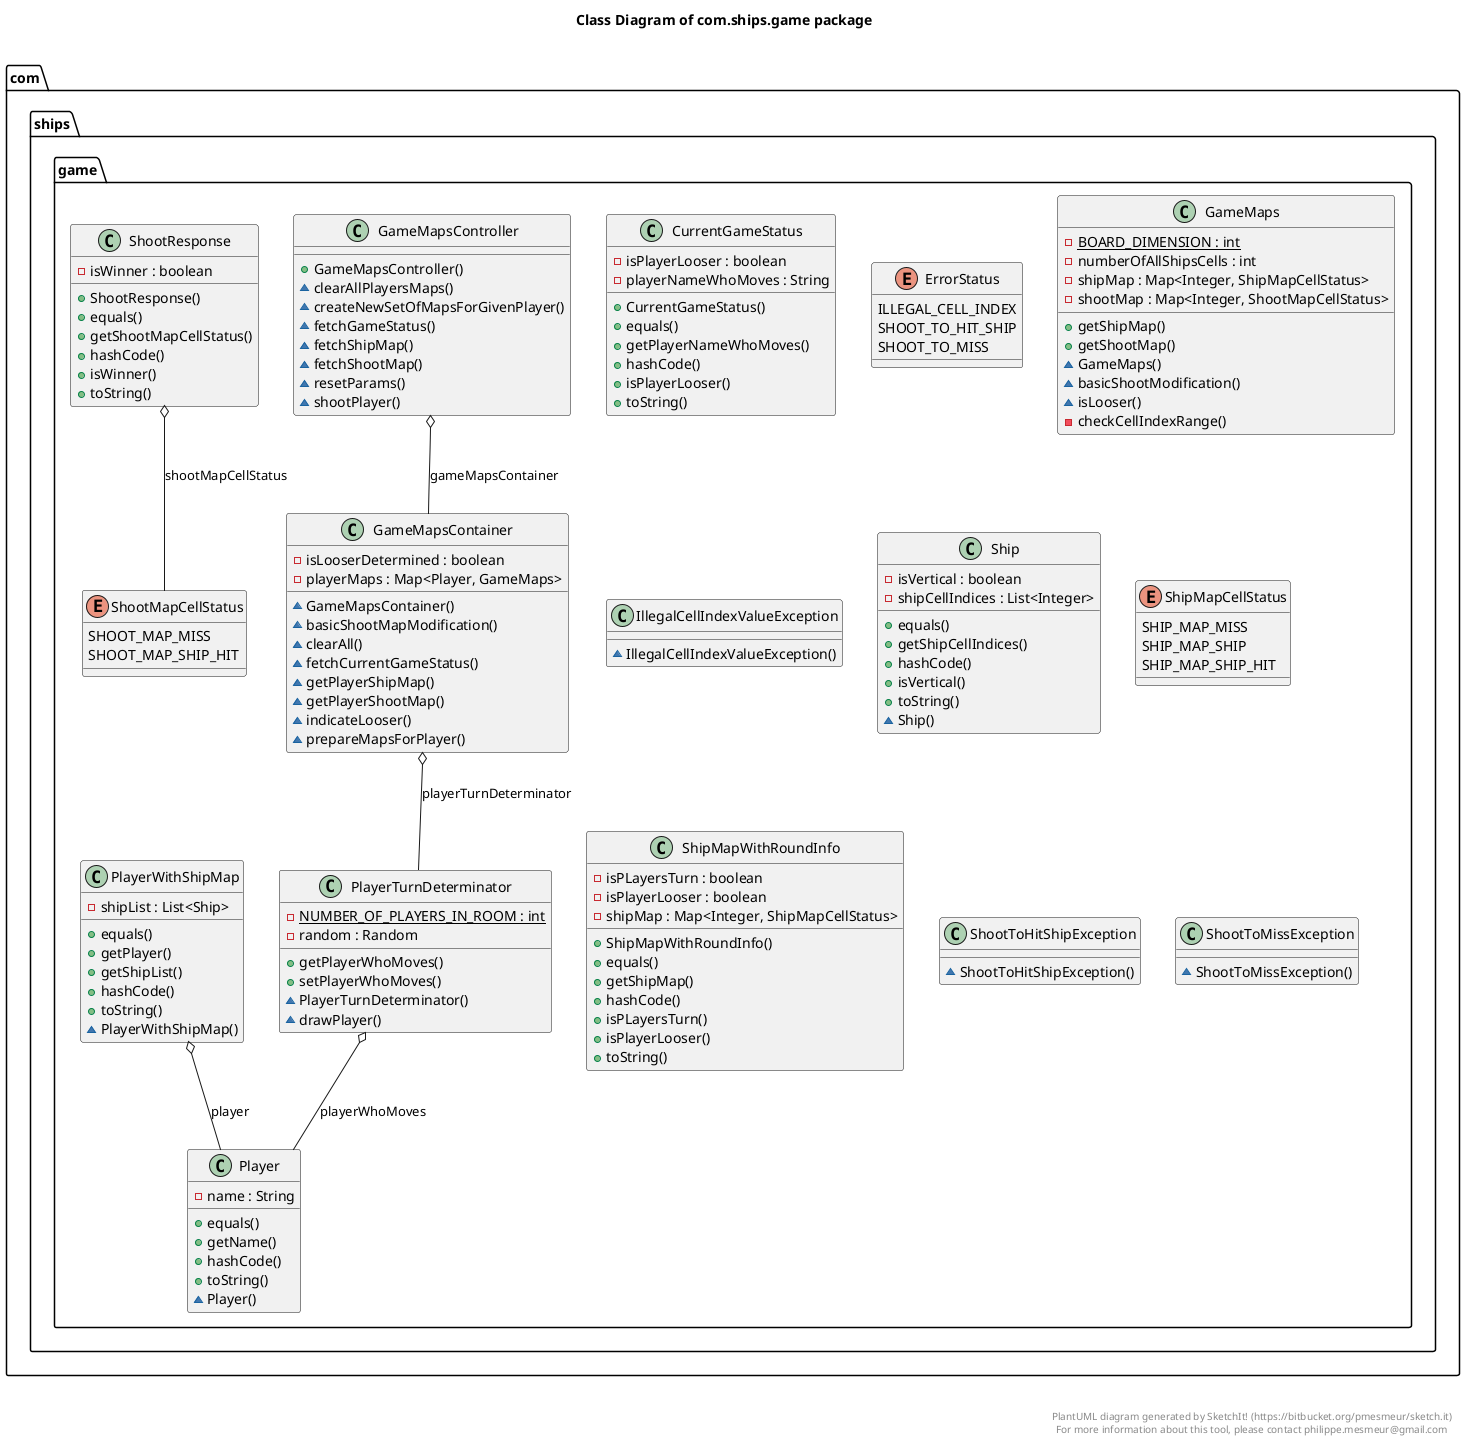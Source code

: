 @startuml

title Class Diagram of <b>com.ships.game</b> package \n

    namespace com.ships.game {
        class com.ships.game.CurrentGameStatus {
            - isPlayerLooser : boolean
            - playerNameWhoMoves : String
            + CurrentGameStatus()
            + equals()
            + getPlayerNameWhoMoves()
            + hashCode()
            + isPlayerLooser()
            + toString()
        }
    }


    namespace com.ships.game {
        enum ErrorStatus {
          ILLEGAL_CELL_INDEX
          SHOOT_TO_HIT_SHIP
          SHOOT_TO_MISS
        }
    }


    namespace com.ships.game {
        class com.ships.game.GameMaps {
            {static} - BOARD_DIMENSION : int
            - numberOfAllShipsCells : int
            - shipMap : Map<Integer, ShipMapCellStatus>
            - shootMap : Map<Integer, ShootMapCellStatus>
            + getShipMap()
            + getShootMap()
            ~ GameMaps()
            ~ basicShootModification()
            ~ isLooser()
            - checkCellIndexRange()
        }
    }


    namespace com.ships.game {
        class com.ships.game.GameMapsContainer {
            - isLooserDetermined : boolean
            - playerMaps : Map<Player, GameMaps>
            ~ GameMapsContainer()
            ~ basicShootMapModification()
            ~ clearAll()
            ~ fetchCurrentGameStatus()
            ~ getPlayerShipMap()
            ~ getPlayerShootMap()
            ~ indicateLooser()
            ~ prepareMapsForPlayer()
        }
    }


    namespace com.ships.game {
        class com.ships.game.GameMapsController {
            + GameMapsController()
            ~ clearAllPlayersMaps()
            ~ createNewSetOfMapsForGivenPlayer()
            ~ fetchGameStatus()
            ~ fetchShipMap()
            ~ fetchShootMap()
            ~ resetParams()
            ~ shootPlayer()
        }
    }


    namespace com.ships.game {
        class com.ships.game.IllegalCellIndexValueException {
            ~ IllegalCellIndexValueException()
        }
    }


    namespace com.ships.game {
        class com.ships.game.Player {
            - name : String
            + equals()
            + getName()
            + hashCode()
            + toString()
            ~ Player()
        }
    }


    namespace com.ships.game {
        class com.ships.game.PlayerTurnDeterminator {
            {static} - NUMBER_OF_PLAYERS_IN_ROOM : int
            - random : Random
            + getPlayerWhoMoves()
            + setPlayerWhoMoves()
            ~ PlayerTurnDeterminator()
            ~ drawPlayer()
        }
    }


    namespace com.ships.game {
        class com.ships.game.PlayerWithShipMap {
            - shipList : List<Ship>
            + equals()
            + getPlayer()
            + getShipList()
            + hashCode()
            + toString()
            ~ PlayerWithShipMap()
        }
    }


    namespace com.ships.game {
        class com.ships.game.Ship {
            - isVertical : boolean
            - shipCellIndices : List<Integer>
            + equals()
            + getShipCellIndices()
            + hashCode()
            + isVertical()
            + toString()
            ~ Ship()
        }
    }


    namespace com.ships.game {
        enum ShipMapCellStatus {
          SHIP_MAP_MISS
          SHIP_MAP_SHIP
          SHIP_MAP_SHIP_HIT
        }
    }


    namespace com.ships.game {
        class com.ships.game.ShipMapWithRoundInfo {
            - isPLayersTurn : boolean
            - isPlayerLooser : boolean
            - shipMap : Map<Integer, ShipMapCellStatus>
            + ShipMapWithRoundInfo()
            + equals()
            + getShipMap()
            + hashCode()
            + isPLayersTurn()
            + isPlayerLooser()
            + toString()
        }
    }


    namespace com.ships.game {
        enum ShootMapCellStatus {
          SHOOT_MAP_MISS
          SHOOT_MAP_SHIP_HIT
        }
    }


    namespace com.ships.game {
        class com.ships.game.ShootResponse {
            - isWinner : boolean
            + ShootResponse()
            + equals()
            + getShootMapCellStatus()
            + hashCode()
            + isWinner()
            + toString()
        }
    }


    namespace com.ships.game {
        class com.ships.game.ShootToHitShipException {
            ~ ShootToHitShipException()
        }
    }


    namespace com.ships.game {
        class com.ships.game.ShootToMissException {
            ~ ShootToMissException()
        }
    }


  com.ships.game.GameMapsContainer o-- com.ships.game.PlayerTurnDeterminator : playerTurnDeterminator
  com.ships.game.GameMapsController o-- com.ships.game.GameMapsContainer : gameMapsContainer
  com.ships.game.PlayerTurnDeterminator o-- com.ships.game.Player : playerWhoMoves
  com.ships.game.PlayerWithShipMap o-- com.ships.game.Player : player
  com.ships.game.ShootResponse o-- com.ships.game.ShootMapCellStatus : shootMapCellStatus


right footer


PlantUML diagram generated by SketchIt! (https://bitbucket.org/pmesmeur/sketch.it)
For more information about this tool, please contact philippe.mesmeur@gmail.com
endfooter

@enduml
